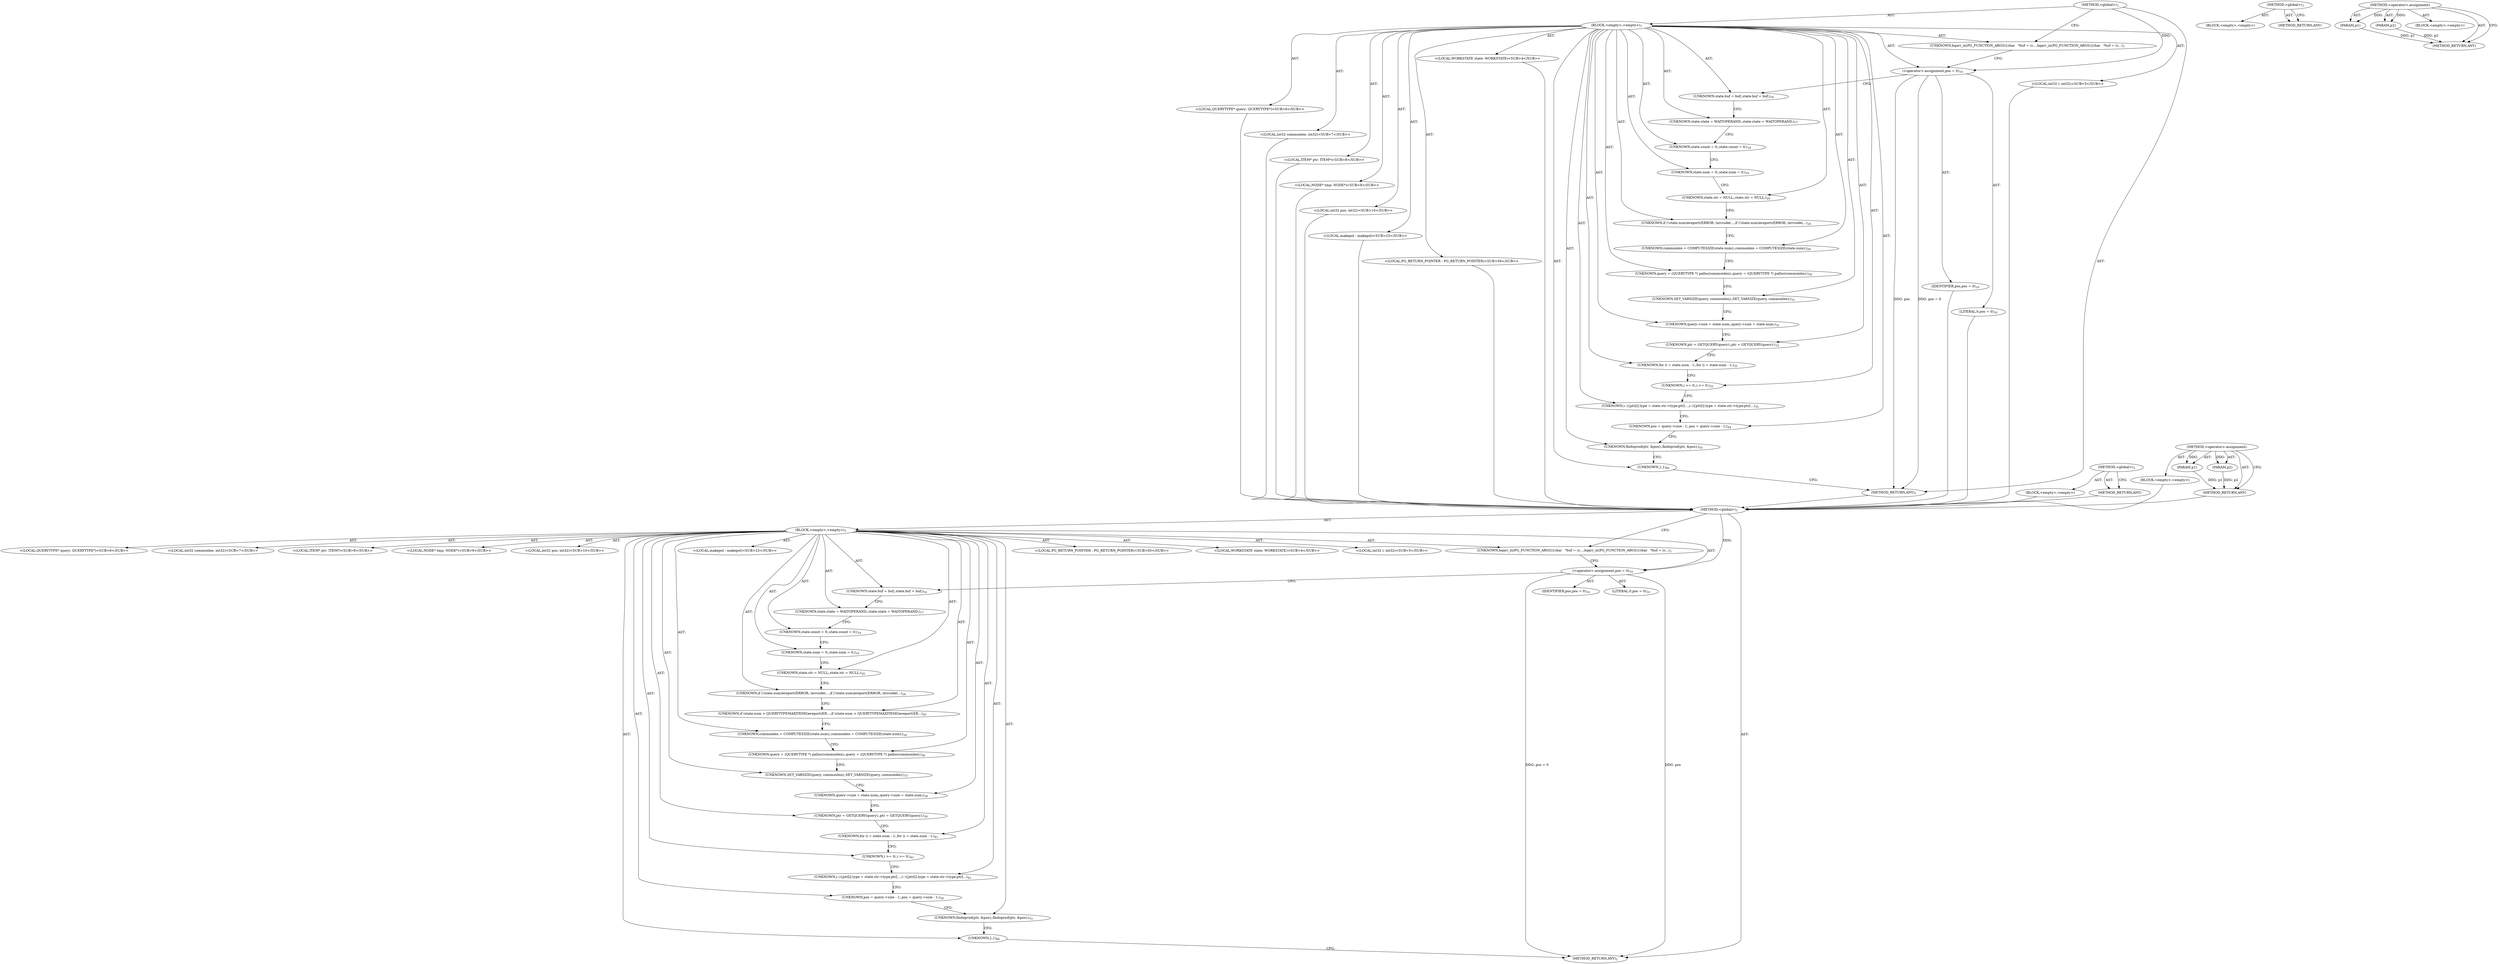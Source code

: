digraph "&lt;operator&gt;.assignment" {
vulnerable_6 [label=<(METHOD,&lt;global&gt;)<SUB>1</SUB>>];
vulnerable_7 [label=<(BLOCK,&lt;empty&gt;,&lt;empty&gt;)<SUB>1</SUB>>];
vulnerable_8 [label=<(UNKNOWN,bqarr_in(PG_FUNCTION_ARGS)
{
	char	   *buf = (c...,bqarr_in(PG_FUNCTION_ARGS)
{
	char	   *buf = (c...)<SUB>1</SUB>>];
vulnerable_9 [label="<(LOCAL,WORKSTATE state: WORKSTATE)<SUB>4</SUB>>"];
vulnerable_10 [label="<(LOCAL,int32 i: int32)<SUB>5</SUB>>"];
vulnerable_11 [label="<(LOCAL,QUERYTYPE* query: QUERYTYPE*)<SUB>6</SUB>>"];
vulnerable_12 [label="<(LOCAL,int32 commonlen: int32)<SUB>7</SUB>>"];
vulnerable_13 [label="<(LOCAL,ITEM* ptr: ITEM*)<SUB>8</SUB>>"];
vulnerable_14 [label="<(LOCAL,NODE* tmp: NODE*)<SUB>9</SUB>>"];
vulnerable_15 [label="<(LOCAL,int32 pos: int32)<SUB>10</SUB>>"];
vulnerable_16 [label=<(&lt;operator&gt;.assignment,pos = 0)<SUB>10</SUB>>];
vulnerable_17 [label=<(IDENTIFIER,pos,pos = 0)<SUB>10</SUB>>];
vulnerable_18 [label=<(LITERAL,0,pos = 0)<SUB>10</SUB>>];
vulnerable_19 [label=<(UNKNOWN,state.buf = buf;,state.buf = buf;)<SUB>16</SUB>>];
vulnerable_20 [label=<(UNKNOWN,state.state = WAITOPERAND;,state.state = WAITOPERAND;)<SUB>17</SUB>>];
vulnerable_21 [label=<(UNKNOWN,state.count = 0;,state.count = 0;)<SUB>18</SUB>>];
vulnerable_22 [label=<(UNKNOWN,state.num = 0;,state.num = 0;)<SUB>19</SUB>>];
vulnerable_23 [label=<(UNKNOWN,state.str = NULL;,state.str = NULL;)<SUB>20</SUB>>];
vulnerable_24 [label="<(LOCAL,makepol : makepol)<SUB>23</SUB>>"];
vulnerable_25 [label=<(UNKNOWN,if (!state.num)
		ereport(ERROR,
 				(errcode(...,if (!state.num)
		ereport(ERROR,
 				(errcode(...)<SUB>24</SUB>>];
vulnerable_26 [label=<(UNKNOWN,commonlen = COMPUTESIZE(state.num);,commonlen = COMPUTESIZE(state.num);)<SUB>29</SUB>>];
vulnerable_27 [label=<(UNKNOWN,query = (QUERYTYPE *) palloc(commonlen);,query = (QUERYTYPE *) palloc(commonlen);)<SUB>30</SUB>>];
vulnerable_28 [label=<(UNKNOWN,SET_VARSIZE(query, commonlen);,SET_VARSIZE(query, commonlen);)<SUB>31</SUB>>];
vulnerable_29 [label=<(UNKNOWN,query-&gt;size = state.num;,query-&gt;size = state.num;)<SUB>32</SUB>>];
vulnerable_30 [label=<(UNKNOWN,ptr = GETQUERY(query);,ptr = GETQUERY(query);)<SUB>33</SUB>>];
vulnerable_31 [label=<(UNKNOWN,for (i = state.num - 1;,for (i = state.num - 1;)<SUB>35</SUB>>];
vulnerable_32 [label=<(UNKNOWN,i &gt;= 0;,i &gt;= 0;)<SUB>35</SUB>>];
vulnerable_33 [label=<(UNKNOWN,i--)
	{
		ptr[i].type = state.str-&gt;type;
		ptr[...,i--)
	{
		ptr[i].type = state.str-&gt;type;
		ptr[...)<SUB>35</SUB>>];
vulnerable_34 [label=<(UNKNOWN,pos = query-&gt;size - 1;,pos = query-&gt;size - 1;)<SUB>44</SUB>>];
vulnerable_35 [label=<(UNKNOWN,findoprnd(ptr, &amp;pos);,findoprnd(ptr, &amp;pos);)<SUB>45</SUB>>];
vulnerable_36 [label="<(LOCAL,PG_RETURN_POINTER : PG_RETURN_POINTER)<SUB>59</SUB>>"];
vulnerable_37 [label=<(UNKNOWN,},})<SUB>60</SUB>>];
vulnerable_38 [label=<(METHOD_RETURN,ANY)<SUB>1</SUB>>];
vulnerable_59 [label=<(METHOD,&lt;global&gt;)<SUB>1</SUB>>];
vulnerable_60 [label=<(BLOCK,&lt;empty&gt;,&lt;empty&gt;)>];
vulnerable_61 [label=<(METHOD_RETURN,ANY)>];
vulnerable_65 [label=<(METHOD,&lt;operator&gt;.assignment)>];
vulnerable_66 [label=<(PARAM,p1)>];
vulnerable_67 [label=<(PARAM,p2)>];
vulnerable_68 [label=<(BLOCK,&lt;empty&gt;,&lt;empty&gt;)>];
vulnerable_69 [label=<(METHOD_RETURN,ANY)>];
fixed_6 [label=<(METHOD,&lt;global&gt;)<SUB>1</SUB>>];
fixed_7 [label=<(BLOCK,&lt;empty&gt;,&lt;empty&gt;)<SUB>1</SUB>>];
fixed_8 [label=<(UNKNOWN,bqarr_in(PG_FUNCTION_ARGS)
{
	char	   *buf = (c...,bqarr_in(PG_FUNCTION_ARGS)
{
	char	   *buf = (c...)<SUB>1</SUB>>];
fixed_9 [label="<(LOCAL,WORKSTATE state: WORKSTATE)<SUB>4</SUB>>"];
fixed_10 [label="<(LOCAL,int32 i: int32)<SUB>5</SUB>>"];
fixed_11 [label="<(LOCAL,QUERYTYPE* query: QUERYTYPE*)<SUB>6</SUB>>"];
fixed_12 [label="<(LOCAL,int32 commonlen: int32)<SUB>7</SUB>>"];
fixed_13 [label="<(LOCAL,ITEM* ptr: ITEM*)<SUB>8</SUB>>"];
fixed_14 [label="<(LOCAL,NODE* tmp: NODE*)<SUB>9</SUB>>"];
fixed_15 [label="<(LOCAL,int32 pos: int32)<SUB>10</SUB>>"];
fixed_16 [label=<(&lt;operator&gt;.assignment,pos = 0)<SUB>10</SUB>>];
fixed_17 [label=<(IDENTIFIER,pos,pos = 0)<SUB>10</SUB>>];
fixed_18 [label=<(LITERAL,0,pos = 0)<SUB>10</SUB>>];
fixed_19 [label=<(UNKNOWN,state.buf = buf;,state.buf = buf;)<SUB>16</SUB>>];
fixed_20 [label=<(UNKNOWN,state.state = WAITOPERAND;,state.state = WAITOPERAND;)<SUB>17</SUB>>];
fixed_21 [label=<(UNKNOWN,state.count = 0;,state.count = 0;)<SUB>18</SUB>>];
fixed_22 [label=<(UNKNOWN,state.num = 0;,state.num = 0;)<SUB>19</SUB>>];
fixed_23 [label=<(UNKNOWN,state.str = NULL;,state.str = NULL;)<SUB>20</SUB>>];
fixed_24 [label="<(LOCAL,makepol : makepol)<SUB>23</SUB>>"];
fixed_25 [label=<(UNKNOWN,if (!state.num)
		ereport(ERROR,
 				(errcode(...,if (!state.num)
		ereport(ERROR,
 				(errcode(...)<SUB>24</SUB>>];
fixed_26 [label=<(UNKNOWN,if (state.num &gt; QUERYTYPEMAXITEMS)
		ereport(ER...,if (state.num &gt; QUERYTYPEMAXITEMS)
		ereport(ER...)<SUB>29</SUB>>];
fixed_27 [label=<(UNKNOWN,commonlen = COMPUTESIZE(state.num);,commonlen = COMPUTESIZE(state.num);)<SUB>34</SUB>>];
fixed_28 [label=<(UNKNOWN,query = (QUERYTYPE *) palloc(commonlen);,query = (QUERYTYPE *) palloc(commonlen);)<SUB>36</SUB>>];
fixed_29 [label=<(UNKNOWN,SET_VARSIZE(query, commonlen);,SET_VARSIZE(query, commonlen);)<SUB>37</SUB>>];
fixed_30 [label=<(UNKNOWN,query-&gt;size = state.num;,query-&gt;size = state.num;)<SUB>38</SUB>>];
fixed_31 [label=<(UNKNOWN,ptr = GETQUERY(query);,ptr = GETQUERY(query);)<SUB>39</SUB>>];
fixed_32 [label=<(UNKNOWN,for (i = state.num - 1;,for (i = state.num - 1;)<SUB>41</SUB>>];
fixed_33 [label=<(UNKNOWN,i &gt;= 0;,i &gt;= 0;)<SUB>41</SUB>>];
fixed_34 [label=<(UNKNOWN,i--)
	{
		ptr[i].type = state.str-&gt;type;
		ptr[...,i--)
	{
		ptr[i].type = state.str-&gt;type;
		ptr[...)<SUB>41</SUB>>];
fixed_35 [label=<(UNKNOWN,pos = query-&gt;size - 1;,pos = query-&gt;size - 1;)<SUB>50</SUB>>];
fixed_36 [label=<(UNKNOWN,findoprnd(ptr, &amp;pos);,findoprnd(ptr, &amp;pos);)<SUB>51</SUB>>];
fixed_37 [label="<(LOCAL,PG_RETURN_POINTER : PG_RETURN_POINTER)<SUB>65</SUB>>"];
fixed_38 [label=<(UNKNOWN,},})<SUB>66</SUB>>];
fixed_39 [label=<(METHOD_RETURN,ANY)<SUB>1</SUB>>];
fixed_60 [label=<(METHOD,&lt;global&gt;)<SUB>1</SUB>>];
fixed_61 [label=<(BLOCK,&lt;empty&gt;,&lt;empty&gt;)>];
fixed_62 [label=<(METHOD_RETURN,ANY)>];
fixed_66 [label=<(METHOD,&lt;operator&gt;.assignment)>];
fixed_67 [label=<(PARAM,p1)>];
fixed_68 [label=<(PARAM,p2)>];
fixed_69 [label=<(BLOCK,&lt;empty&gt;,&lt;empty&gt;)>];
fixed_70 [label=<(METHOD_RETURN,ANY)>];
vulnerable_6 -> vulnerable_7  [key=0, label="AST: "];
vulnerable_6 -> vulnerable_38  [key=0, label="AST: "];
vulnerable_6 -> vulnerable_8  [key=0, label="CFG: "];
vulnerable_6 -> vulnerable_16  [key=0, label="DDG: "];
vulnerable_7 -> vulnerable_8  [key=0, label="AST: "];
vulnerable_7 -> vulnerable_9  [key=0, label="AST: "];
vulnerable_7 -> vulnerable_10  [key=0, label="AST: "];
vulnerable_7 -> vulnerable_11  [key=0, label="AST: "];
vulnerable_7 -> vulnerable_12  [key=0, label="AST: "];
vulnerable_7 -> vulnerable_13  [key=0, label="AST: "];
vulnerable_7 -> vulnerable_14  [key=0, label="AST: "];
vulnerable_7 -> vulnerable_15  [key=0, label="AST: "];
vulnerable_7 -> vulnerable_16  [key=0, label="AST: "];
vulnerable_7 -> vulnerable_19  [key=0, label="AST: "];
vulnerable_7 -> vulnerable_20  [key=0, label="AST: "];
vulnerable_7 -> vulnerable_21  [key=0, label="AST: "];
vulnerable_7 -> vulnerable_22  [key=0, label="AST: "];
vulnerable_7 -> vulnerable_23  [key=0, label="AST: "];
vulnerable_7 -> vulnerable_24  [key=0, label="AST: "];
vulnerable_7 -> vulnerable_25  [key=0, label="AST: "];
vulnerable_7 -> vulnerable_26  [key=0, label="AST: "];
vulnerable_7 -> vulnerable_27  [key=0, label="AST: "];
vulnerable_7 -> vulnerable_28  [key=0, label="AST: "];
vulnerable_7 -> vulnerable_29  [key=0, label="AST: "];
vulnerable_7 -> vulnerable_30  [key=0, label="AST: "];
vulnerable_7 -> vulnerable_31  [key=0, label="AST: "];
vulnerable_7 -> vulnerable_32  [key=0, label="AST: "];
vulnerable_7 -> vulnerable_33  [key=0, label="AST: "];
vulnerable_7 -> vulnerable_34  [key=0, label="AST: "];
vulnerable_7 -> vulnerable_35  [key=0, label="AST: "];
vulnerable_7 -> vulnerable_36  [key=0, label="AST: "];
vulnerable_7 -> vulnerable_37  [key=0, label="AST: "];
vulnerable_8 -> vulnerable_16  [key=0, label="CFG: "];
vulnerable_9 -> fixed_6  [key=0];
vulnerable_10 -> fixed_6  [key=0];
vulnerable_11 -> fixed_6  [key=0];
vulnerable_12 -> fixed_6  [key=0];
vulnerable_13 -> fixed_6  [key=0];
vulnerable_14 -> fixed_6  [key=0];
vulnerable_15 -> fixed_6  [key=0];
vulnerable_16 -> vulnerable_17  [key=0, label="AST: "];
vulnerable_16 -> vulnerable_18  [key=0, label="AST: "];
vulnerable_16 -> vulnerable_19  [key=0, label="CFG: "];
vulnerable_16 -> vulnerable_38  [key=0, label="DDG: pos"];
vulnerable_16 -> vulnerable_38  [key=1, label="DDG: pos = 0"];
vulnerable_17 -> fixed_6  [key=0];
vulnerable_18 -> fixed_6  [key=0];
vulnerable_19 -> vulnerable_20  [key=0, label="CFG: "];
vulnerable_20 -> vulnerable_21  [key=0, label="CFG: "];
vulnerable_21 -> vulnerable_22  [key=0, label="CFG: "];
vulnerable_22 -> vulnerable_23  [key=0, label="CFG: "];
vulnerable_23 -> vulnerable_25  [key=0, label="CFG: "];
vulnerable_24 -> fixed_6  [key=0];
vulnerable_25 -> vulnerable_26  [key=0, label="CFG: "];
vulnerable_26 -> vulnerable_27  [key=0, label="CFG: "];
vulnerable_27 -> vulnerable_28  [key=0, label="CFG: "];
vulnerable_28 -> vulnerable_29  [key=0, label="CFG: "];
vulnerable_29 -> vulnerable_30  [key=0, label="CFG: "];
vulnerable_30 -> vulnerable_31  [key=0, label="CFG: "];
vulnerable_31 -> vulnerable_32  [key=0, label="CFG: "];
vulnerable_32 -> vulnerable_33  [key=0, label="CFG: "];
vulnerable_33 -> vulnerable_34  [key=0, label="CFG: "];
vulnerable_34 -> vulnerable_35  [key=0, label="CFG: "];
vulnerable_35 -> vulnerable_37  [key=0, label="CFG: "];
vulnerable_36 -> fixed_6  [key=0];
vulnerable_37 -> vulnerable_38  [key=0, label="CFG: "];
vulnerable_38 -> fixed_6  [key=0];
vulnerable_59 -> vulnerable_60  [key=0, label="AST: "];
vulnerable_59 -> vulnerable_61  [key=0, label="AST: "];
vulnerable_59 -> vulnerable_61  [key=1, label="CFG: "];
vulnerable_60 -> fixed_6  [key=0];
vulnerable_61 -> fixed_6  [key=0];
vulnerable_65 -> vulnerable_66  [key=0, label="AST: "];
vulnerable_65 -> vulnerable_66  [key=1, label="DDG: "];
vulnerable_65 -> vulnerable_68  [key=0, label="AST: "];
vulnerable_65 -> vulnerable_67  [key=0, label="AST: "];
vulnerable_65 -> vulnerable_67  [key=1, label="DDG: "];
vulnerable_65 -> vulnerable_69  [key=0, label="AST: "];
vulnerable_65 -> vulnerable_69  [key=1, label="CFG: "];
vulnerable_66 -> vulnerable_69  [key=0, label="DDG: p1"];
vulnerable_67 -> vulnerable_69  [key=0, label="DDG: p2"];
vulnerable_68 -> fixed_6  [key=0];
vulnerable_69 -> fixed_6  [key=0];
fixed_6 -> fixed_7  [key=0, label="AST: "];
fixed_6 -> fixed_39  [key=0, label="AST: "];
fixed_6 -> fixed_8  [key=0, label="CFG: "];
fixed_6 -> fixed_16  [key=0, label="DDG: "];
fixed_7 -> fixed_8  [key=0, label="AST: "];
fixed_7 -> fixed_9  [key=0, label="AST: "];
fixed_7 -> fixed_10  [key=0, label="AST: "];
fixed_7 -> fixed_11  [key=0, label="AST: "];
fixed_7 -> fixed_12  [key=0, label="AST: "];
fixed_7 -> fixed_13  [key=0, label="AST: "];
fixed_7 -> fixed_14  [key=0, label="AST: "];
fixed_7 -> fixed_15  [key=0, label="AST: "];
fixed_7 -> fixed_16  [key=0, label="AST: "];
fixed_7 -> fixed_19  [key=0, label="AST: "];
fixed_7 -> fixed_20  [key=0, label="AST: "];
fixed_7 -> fixed_21  [key=0, label="AST: "];
fixed_7 -> fixed_22  [key=0, label="AST: "];
fixed_7 -> fixed_23  [key=0, label="AST: "];
fixed_7 -> fixed_24  [key=0, label="AST: "];
fixed_7 -> fixed_25  [key=0, label="AST: "];
fixed_7 -> fixed_26  [key=0, label="AST: "];
fixed_7 -> fixed_27  [key=0, label="AST: "];
fixed_7 -> fixed_28  [key=0, label="AST: "];
fixed_7 -> fixed_29  [key=0, label="AST: "];
fixed_7 -> fixed_30  [key=0, label="AST: "];
fixed_7 -> fixed_31  [key=0, label="AST: "];
fixed_7 -> fixed_32  [key=0, label="AST: "];
fixed_7 -> fixed_33  [key=0, label="AST: "];
fixed_7 -> fixed_34  [key=0, label="AST: "];
fixed_7 -> fixed_35  [key=0, label="AST: "];
fixed_7 -> fixed_36  [key=0, label="AST: "];
fixed_7 -> fixed_37  [key=0, label="AST: "];
fixed_7 -> fixed_38  [key=0, label="AST: "];
fixed_8 -> fixed_16  [key=0, label="CFG: "];
fixed_16 -> fixed_17  [key=0, label="AST: "];
fixed_16 -> fixed_18  [key=0, label="AST: "];
fixed_16 -> fixed_19  [key=0, label="CFG: "];
fixed_16 -> fixed_39  [key=0, label="DDG: pos"];
fixed_16 -> fixed_39  [key=1, label="DDG: pos = 0"];
fixed_19 -> fixed_20  [key=0, label="CFG: "];
fixed_20 -> fixed_21  [key=0, label="CFG: "];
fixed_21 -> fixed_22  [key=0, label="CFG: "];
fixed_22 -> fixed_23  [key=0, label="CFG: "];
fixed_23 -> fixed_25  [key=0, label="CFG: "];
fixed_25 -> fixed_26  [key=0, label="CFG: "];
fixed_26 -> fixed_27  [key=0, label="CFG: "];
fixed_27 -> fixed_28  [key=0, label="CFG: "];
fixed_28 -> fixed_29  [key=0, label="CFG: "];
fixed_29 -> fixed_30  [key=0, label="CFG: "];
fixed_30 -> fixed_31  [key=0, label="CFG: "];
fixed_31 -> fixed_32  [key=0, label="CFG: "];
fixed_32 -> fixed_33  [key=0, label="CFG: "];
fixed_33 -> fixed_34  [key=0, label="CFG: "];
fixed_34 -> fixed_35  [key=0, label="CFG: "];
fixed_35 -> fixed_36  [key=0, label="CFG: "];
fixed_36 -> fixed_38  [key=0, label="CFG: "];
fixed_38 -> fixed_39  [key=0, label="CFG: "];
fixed_60 -> fixed_61  [key=0, label="AST: "];
fixed_60 -> fixed_62  [key=0, label="AST: "];
fixed_60 -> fixed_62  [key=1, label="CFG: "];
fixed_66 -> fixed_67  [key=0, label="AST: "];
fixed_66 -> fixed_67  [key=1, label="DDG: "];
fixed_66 -> fixed_69  [key=0, label="AST: "];
fixed_66 -> fixed_68  [key=0, label="AST: "];
fixed_66 -> fixed_68  [key=1, label="DDG: "];
fixed_66 -> fixed_70  [key=0, label="AST: "];
fixed_66 -> fixed_70  [key=1, label="CFG: "];
fixed_67 -> fixed_70  [key=0, label="DDG: p1"];
fixed_68 -> fixed_70  [key=0, label="DDG: p2"];
}
